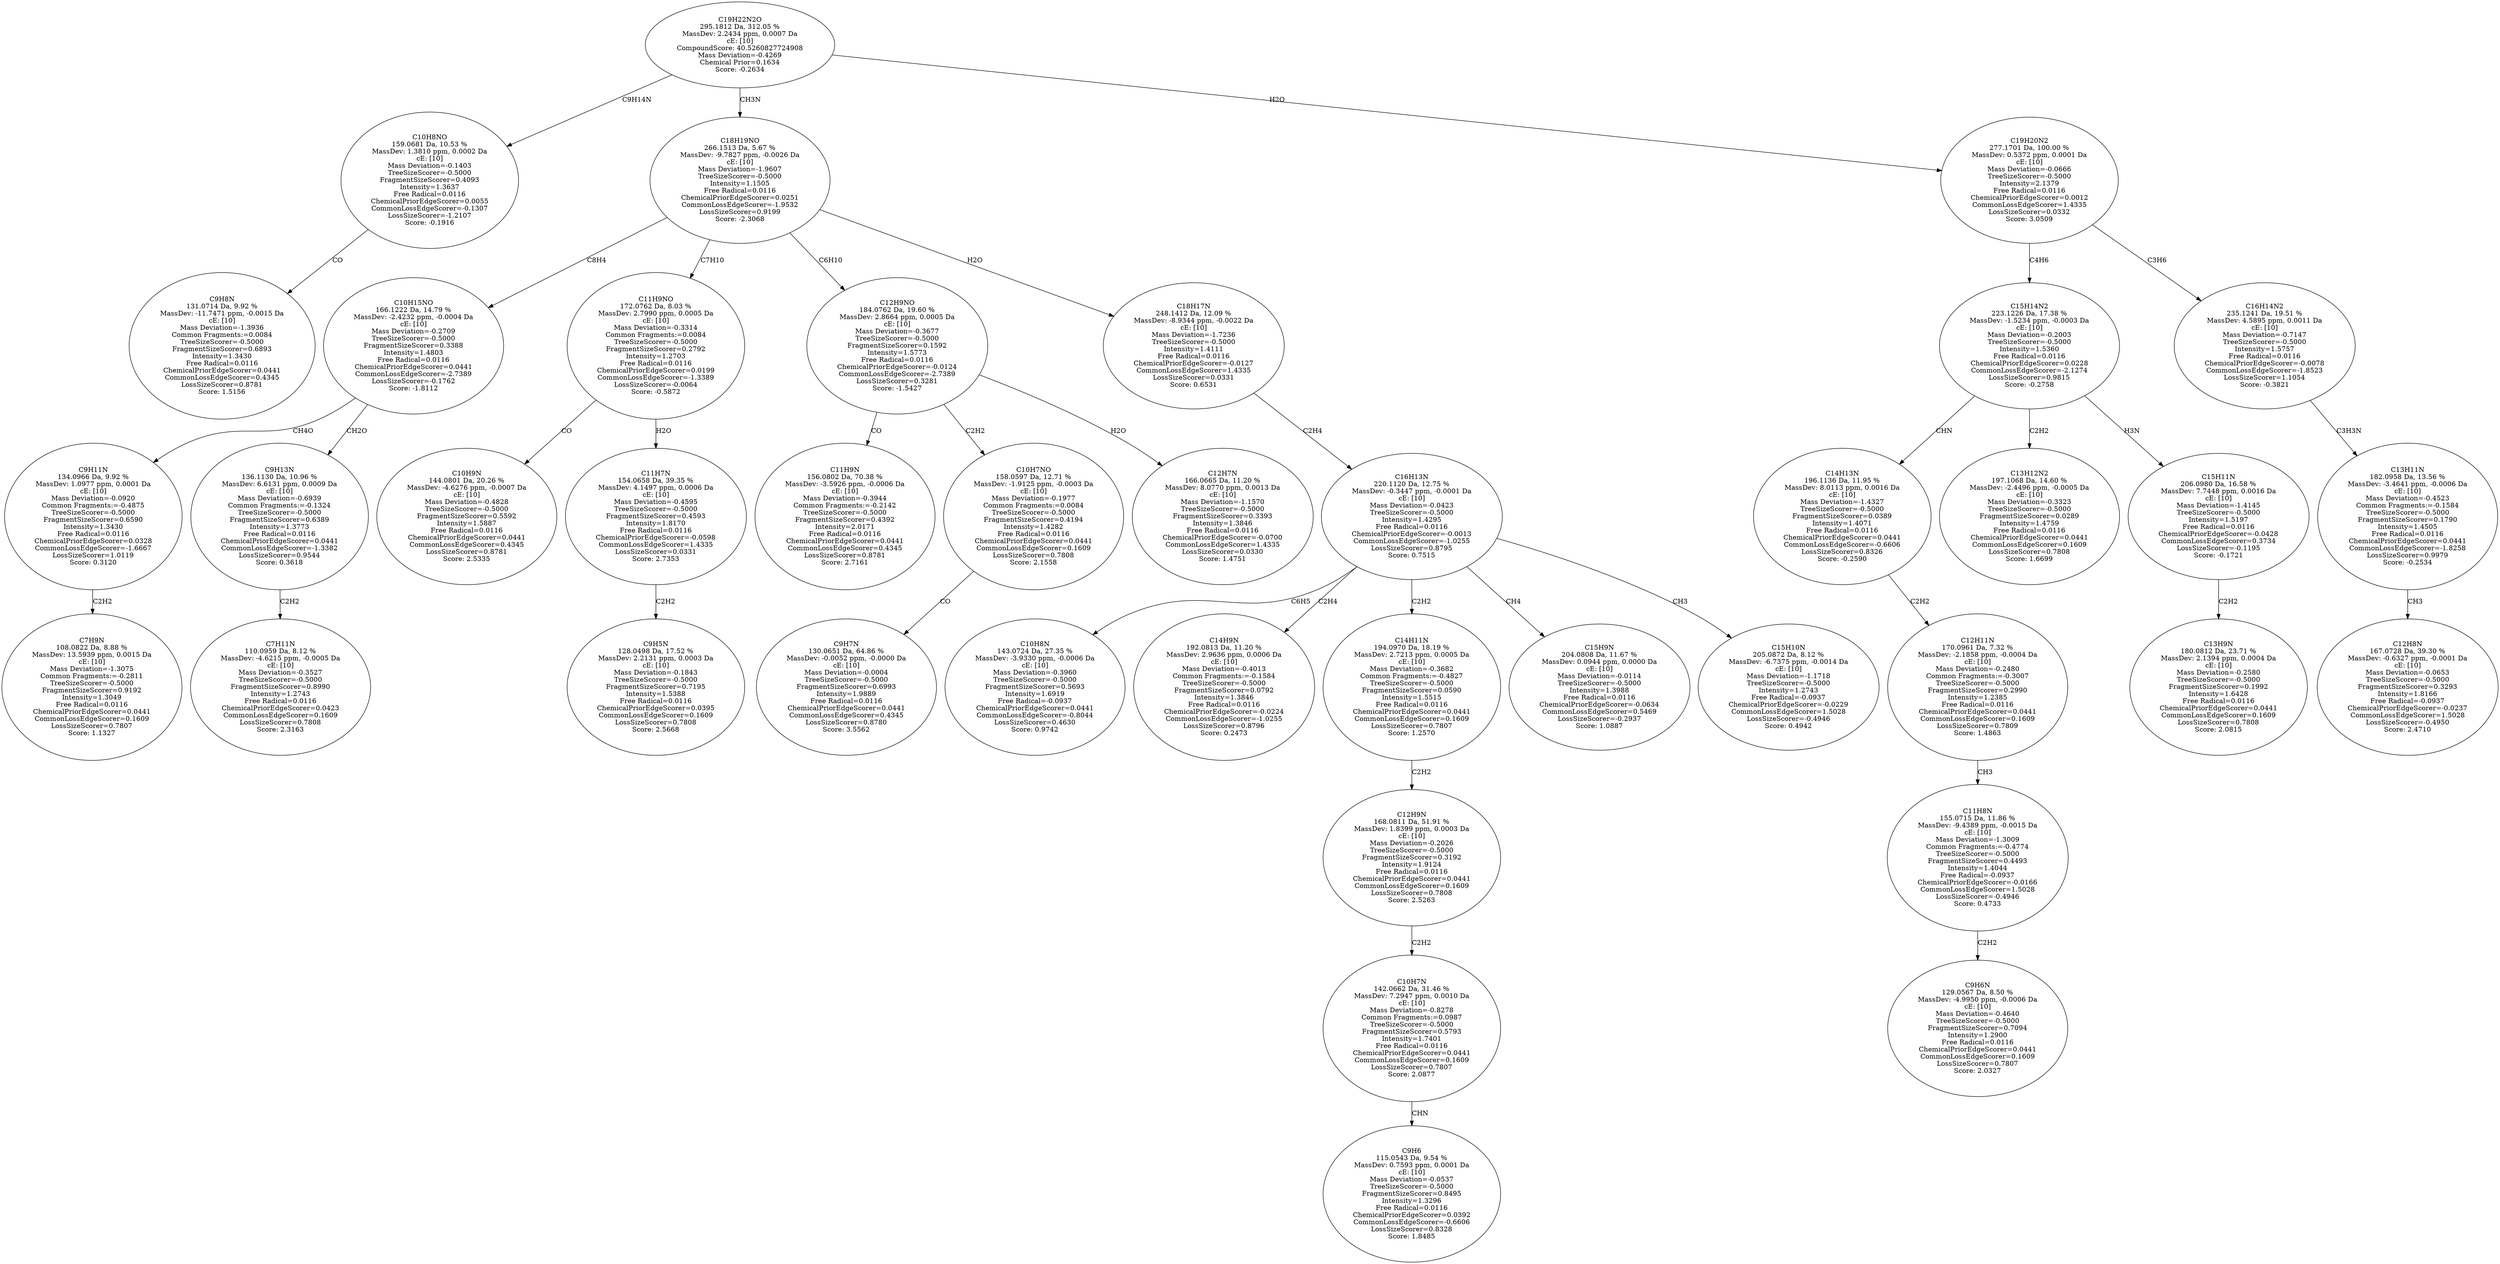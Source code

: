 strict digraph {
v1 [label="C9H8N\n131.0714 Da, 9.92 %\nMassDev: -11.7471 ppm, -0.0015 Da\ncE: [10]\nMass Deviation=-1.3936\nCommon Fragments:=0.0084\nTreeSizeScorer=-0.5000\nFragmentSizeScorer=0.6893\nIntensity=1.3430\nFree Radical=0.0116\nChemicalPriorEdgeScorer=0.0441\nCommonLossEdgeScorer=0.4345\nLossSizeScorer=0.8781\nScore: 1.5156"];
v2 [label="C10H8NO\n159.0681 Da, 10.53 %\nMassDev: 1.3810 ppm, 0.0002 Da\ncE: [10]\nMass Deviation=-0.1403\nTreeSizeScorer=-0.5000\nFragmentSizeScorer=0.4093\nIntensity=1.3637\nFree Radical=0.0116\nChemicalPriorEdgeScorer=0.0055\nCommonLossEdgeScorer=-0.1307\nLossSizeScorer=-1.2107\nScore: -0.1916"];
v3 [label="C7H9N\n108.0822 Da, 8.88 %\nMassDev: 13.5939 ppm, 0.0015 Da\ncE: [10]\nMass Deviation=-1.3075\nCommon Fragments:=-0.2811\nTreeSizeScorer=-0.5000\nFragmentSizeScorer=0.9192\nIntensity=1.3049\nFree Radical=0.0116\nChemicalPriorEdgeScorer=0.0441\nCommonLossEdgeScorer=0.1609\nLossSizeScorer=0.7807\nScore: 1.1327"];
v4 [label="C9H11N\n134.0966 Da, 9.92 %\nMassDev: 1.0977 ppm, 0.0001 Da\ncE: [10]\nMass Deviation=-0.0920\nCommon Fragments:=-0.4875\nTreeSizeScorer=-0.5000\nFragmentSizeScorer=0.6590\nIntensity=1.3430\nFree Radical=0.0116\nChemicalPriorEdgeScorer=0.0328\nCommonLossEdgeScorer=-1.6667\nLossSizeScorer=1.0119\nScore: 0.3120"];
v5 [label="C7H11N\n110.0959 Da, 8.12 %\nMassDev: -4.6215 ppm, -0.0005 Da\ncE: [10]\nMass Deviation=-0.3527\nTreeSizeScorer=-0.5000\nFragmentSizeScorer=0.8990\nIntensity=1.2743\nFree Radical=0.0116\nChemicalPriorEdgeScorer=0.0423\nCommonLossEdgeScorer=0.1609\nLossSizeScorer=0.7808\nScore: 2.3163"];
v6 [label="C9H13N\n136.1130 Da, 10.96 %\nMassDev: 6.6131 ppm, 0.0009 Da\ncE: [10]\nMass Deviation=-0.6939\nCommon Fragments:=-0.1324\nTreeSizeScorer=-0.5000\nFragmentSizeScorer=0.6389\nIntensity=1.3773\nFree Radical=0.0116\nChemicalPriorEdgeScorer=0.0441\nCommonLossEdgeScorer=-1.3382\nLossSizeScorer=0.9544\nScore: 0.3618"];
v7 [label="C10H15NO\n166.1222 Da, 14.79 %\nMassDev: -2.4232 ppm, -0.0004 Da\ncE: [10]\nMass Deviation=-0.2709\nTreeSizeScorer=-0.5000\nFragmentSizeScorer=0.3388\nIntensity=1.4803\nFree Radical=0.0116\nChemicalPriorEdgeScorer=0.0441\nCommonLossEdgeScorer=-2.7389\nLossSizeScorer=-0.1762\nScore: -1.8112"];
v8 [label="C10H9N\n144.0801 Da, 20.26 %\nMassDev: -4.6276 ppm, -0.0007 Da\ncE: [10]\nMass Deviation=-0.4828\nTreeSizeScorer=-0.5000\nFragmentSizeScorer=0.5592\nIntensity=1.5887\nFree Radical=0.0116\nChemicalPriorEdgeScorer=0.0441\nCommonLossEdgeScorer=0.4345\nLossSizeScorer=0.8781\nScore: 2.5335"];
v9 [label="C9H5N\n128.0498 Da, 17.52 %\nMassDev: 2.2131 ppm, 0.0003 Da\ncE: [10]\nMass Deviation=-0.1843\nTreeSizeScorer=-0.5000\nFragmentSizeScorer=0.7195\nIntensity=1.5388\nFree Radical=0.0116\nChemicalPriorEdgeScorer=0.0395\nCommonLossEdgeScorer=0.1609\nLossSizeScorer=0.7808\nScore: 2.5668"];
v10 [label="C11H7N\n154.0658 Da, 39.35 %\nMassDev: 4.1497 ppm, 0.0006 Da\ncE: [10]\nMass Deviation=-0.4595\nTreeSizeScorer=-0.5000\nFragmentSizeScorer=0.4593\nIntensity=1.8170\nFree Radical=0.0116\nChemicalPriorEdgeScorer=-0.0598\nCommonLossEdgeScorer=1.4335\nLossSizeScorer=0.0331\nScore: 2.7353"];
v11 [label="C11H9NO\n172.0762 Da, 8.03 %\nMassDev: 2.7990 ppm, 0.0005 Da\ncE: [10]\nMass Deviation=-0.3314\nCommon Fragments:=0.0084\nTreeSizeScorer=-0.5000\nFragmentSizeScorer=0.2792\nIntensity=1.2703\nFree Radical=0.0116\nChemicalPriorEdgeScorer=0.0199\nCommonLossEdgeScorer=-1.3389\nLossSizeScorer=-0.0064\nScore: -0.5872"];
v12 [label="C11H9N\n156.0802 Da, 70.38 %\nMassDev: -3.5926 ppm, -0.0006 Da\ncE: [10]\nMass Deviation=-0.3944\nCommon Fragments:=-0.2142\nTreeSizeScorer=-0.5000\nFragmentSizeScorer=0.4392\nIntensity=2.0171\nFree Radical=0.0116\nChemicalPriorEdgeScorer=0.0441\nCommonLossEdgeScorer=0.4345\nLossSizeScorer=0.8781\nScore: 2.7161"];
v13 [label="C9H7N\n130.0651 Da, 64.86 %\nMassDev: -0.0052 ppm, -0.0000 Da\ncE: [10]\nMass Deviation=-0.0004\nTreeSizeScorer=-0.5000\nFragmentSizeScorer=0.6993\nIntensity=1.9889\nFree Radical=0.0116\nChemicalPriorEdgeScorer=0.0441\nCommonLossEdgeScorer=0.4345\nLossSizeScorer=0.8780\nScore: 3.5562"];
v14 [label="C10H7NO\n158.0597 Da, 12.71 %\nMassDev: -1.9125 ppm, -0.0003 Da\ncE: [10]\nMass Deviation=-0.1977\nCommon Fragments:=0.0084\nTreeSizeScorer=-0.5000\nFragmentSizeScorer=0.4194\nIntensity=1.4282\nFree Radical=0.0116\nChemicalPriorEdgeScorer=0.0441\nCommonLossEdgeScorer=0.1609\nLossSizeScorer=0.7808\nScore: 2.1558"];
v15 [label="C12H7N\n166.0665 Da, 11.20 %\nMassDev: 8.0770 ppm, 0.0013 Da\ncE: [10]\nMass Deviation=-1.1570\nTreeSizeScorer=-0.5000\nFragmentSizeScorer=0.3393\nIntensity=1.3846\nFree Radical=0.0116\nChemicalPriorEdgeScorer=-0.0700\nCommonLossEdgeScorer=1.4335\nLossSizeScorer=0.0330\nScore: 1.4751"];
v16 [label="C12H9NO\n184.0762 Da, 19.60 %\nMassDev: 2.8664 ppm, 0.0005 Da\ncE: [10]\nMass Deviation=-0.3677\nTreeSizeScorer=-0.5000\nFragmentSizeScorer=0.1592\nIntensity=1.5773\nFree Radical=0.0116\nChemicalPriorEdgeScorer=-0.0124\nCommonLossEdgeScorer=-2.7389\nLossSizeScorer=0.3281\nScore: -1.5427"];
v17 [label="C10H8N\n143.0724 Da, 27.35 %\nMassDev: -3.9330 ppm, -0.0006 Da\ncE: [10]\nMass Deviation=-0.3960\nTreeSizeScorer=-0.5000\nFragmentSizeScorer=0.5693\nIntensity=1.6919\nFree Radical=-0.0937\nChemicalPriorEdgeScorer=0.0441\nCommonLossEdgeScorer=-0.8044\nLossSizeScorer=0.4630\nScore: 0.9742"];
v18 [label="C14H9N\n192.0813 Da, 11.20 %\nMassDev: 2.9636 ppm, 0.0006 Da\ncE: [10]\nMass Deviation=-0.4013\nCommon Fragments:=-0.1584\nTreeSizeScorer=-0.5000\nFragmentSizeScorer=0.0792\nIntensity=1.3846\nFree Radical=0.0116\nChemicalPriorEdgeScorer=-0.0224\nCommonLossEdgeScorer=-1.0255\nLossSizeScorer=0.8796\nScore: 0.2473"];
v19 [label="C9H6\n115.0543 Da, 9.54 %\nMassDev: 0.7593 ppm, 0.0001 Da\ncE: [10]\nMass Deviation=-0.0537\nTreeSizeScorer=-0.5000\nFragmentSizeScorer=0.8495\nIntensity=1.3296\nFree Radical=0.0116\nChemicalPriorEdgeScorer=0.0392\nCommonLossEdgeScorer=-0.6606\nLossSizeScorer=0.8328\nScore: 1.8485"];
v20 [label="C10H7N\n142.0662 Da, 31.46 %\nMassDev: 7.2947 ppm, 0.0010 Da\ncE: [10]\nMass Deviation=-0.8278\nCommon Fragments:=0.0987\nTreeSizeScorer=-0.5000\nFragmentSizeScorer=0.5793\nIntensity=1.7401\nFree Radical=0.0116\nChemicalPriorEdgeScorer=0.0441\nCommonLossEdgeScorer=0.1609\nLossSizeScorer=0.7807\nScore: 2.0877"];
v21 [label="C12H9N\n168.0811 Da, 51.91 %\nMassDev: 1.8399 ppm, 0.0003 Da\ncE: [10]\nMass Deviation=-0.2026\nTreeSizeScorer=-0.5000\nFragmentSizeScorer=0.3192\nIntensity=1.9124\nFree Radical=0.0116\nChemicalPriorEdgeScorer=0.0441\nCommonLossEdgeScorer=0.1609\nLossSizeScorer=0.7808\nScore: 2.5263"];
v22 [label="C14H11N\n194.0970 Da, 18.19 %\nMassDev: 2.7213 ppm, 0.0005 Da\ncE: [10]\nMass Deviation=-0.3682\nCommon Fragments:=-0.4827\nTreeSizeScorer=-0.5000\nFragmentSizeScorer=0.0590\nIntensity=1.5515\nFree Radical=0.0116\nChemicalPriorEdgeScorer=0.0441\nCommonLossEdgeScorer=0.1609\nLossSizeScorer=0.7807\nScore: 1.2570"];
v23 [label="C15H9N\n204.0808 Da, 11.67 %\nMassDev: 0.0944 ppm, 0.0000 Da\ncE: [10]\nMass Deviation=-0.0114\nTreeSizeScorer=-0.5000\nIntensity=1.3988\nFree Radical=0.0116\nChemicalPriorEdgeScorer=-0.0634\nCommonLossEdgeScorer=0.5469\nLossSizeScorer=-0.2937\nScore: 1.0887"];
v24 [label="C15H10N\n205.0872 Da, 8.12 %\nMassDev: -6.7375 ppm, -0.0014 Da\ncE: [10]\nMass Deviation=-1.1718\nTreeSizeScorer=-0.5000\nIntensity=1.2743\nFree Radical=-0.0937\nChemicalPriorEdgeScorer=-0.0229\nCommonLossEdgeScorer=1.5028\nLossSizeScorer=-0.4946\nScore: 0.4942"];
v25 [label="C16H13N\n220.1120 Da, 12.75 %\nMassDev: -0.3447 ppm, -0.0001 Da\ncE: [10]\nMass Deviation=-0.0423\nTreeSizeScorer=-0.5000\nIntensity=1.4295\nFree Radical=0.0116\nChemicalPriorEdgeScorer=-0.0013\nCommonLossEdgeScorer=-1.0255\nLossSizeScorer=0.8795\nScore: 0.7515"];
v26 [label="C18H17N\n248.1412 Da, 12.09 %\nMassDev: -8.9344 ppm, -0.0022 Da\ncE: [10]\nMass Deviation=-1.7236\nTreeSizeScorer=-0.5000\nIntensity=1.4111\nFree Radical=0.0116\nChemicalPriorEdgeScorer=-0.0127\nCommonLossEdgeScorer=1.4335\nLossSizeScorer=0.0331\nScore: 0.6531"];
v27 [label="C18H19NO\n266.1513 Da, 5.67 %\nMassDev: -9.7827 ppm, -0.0026 Da\ncE: [10]\nMass Deviation=-1.9607\nTreeSizeScorer=-0.5000\nIntensity=1.1505\nFree Radical=0.0116\nChemicalPriorEdgeScorer=0.0251\nCommonLossEdgeScorer=-1.9532\nLossSizeScorer=0.9199\nScore: -2.3068"];
v28 [label="C9H6N\n129.0567 Da, 8.50 %\nMassDev: -4.9950 ppm, -0.0006 Da\ncE: [10]\nMass Deviation=-0.4640\nTreeSizeScorer=-0.5000\nFragmentSizeScorer=0.7094\nIntensity=1.2900\nFree Radical=0.0116\nChemicalPriorEdgeScorer=0.0441\nCommonLossEdgeScorer=0.1609\nLossSizeScorer=0.7807\nScore: 2.0327"];
v29 [label="C11H8N\n155.0715 Da, 11.86 %\nMassDev: -9.4389 ppm, -0.0015 Da\ncE: [10]\nMass Deviation=-1.3009\nCommon Fragments:=-0.4774\nTreeSizeScorer=-0.5000\nFragmentSizeScorer=0.4493\nIntensity=1.4044\nFree Radical=-0.0937\nChemicalPriorEdgeScorer=-0.0166\nCommonLossEdgeScorer=1.5028\nLossSizeScorer=-0.4946\nScore: 0.4733"];
v30 [label="C12H11N\n170.0961 Da, 7.32 %\nMassDev: -2.1858 ppm, -0.0004 Da\ncE: [10]\nMass Deviation=-0.2480\nCommon Fragments:=-0.3007\nTreeSizeScorer=-0.5000\nFragmentSizeScorer=0.2990\nIntensity=1.2385\nFree Radical=0.0116\nChemicalPriorEdgeScorer=0.0441\nCommonLossEdgeScorer=0.1609\nLossSizeScorer=0.7809\nScore: 1.4863"];
v31 [label="C14H13N\n196.1136 Da, 11.95 %\nMassDev: 8.0113 ppm, 0.0016 Da\ncE: [10]\nMass Deviation=-1.4327\nTreeSizeScorer=-0.5000\nFragmentSizeScorer=0.0389\nIntensity=1.4071\nFree Radical=0.0116\nChemicalPriorEdgeScorer=0.0441\nCommonLossEdgeScorer=-0.6606\nLossSizeScorer=0.8326\nScore: -0.2590"];
v32 [label="C13H12N2\n197.1068 Da, 14.60 %\nMassDev: -2.4496 ppm, -0.0005 Da\ncE: [10]\nMass Deviation=-0.3323\nTreeSizeScorer=-0.5000\nFragmentSizeScorer=0.0289\nIntensity=1.4759\nFree Radical=0.0116\nChemicalPriorEdgeScorer=0.0441\nCommonLossEdgeScorer=0.1609\nLossSizeScorer=0.7808\nScore: 1.6699"];
v33 [label="C13H9N\n180.0812 Da, 23.71 %\nMassDev: 2.1394 ppm, 0.0004 Da\ncE: [10]\nMass Deviation=-0.2580\nTreeSizeScorer=-0.5000\nFragmentSizeScorer=0.1992\nIntensity=1.6428\nFree Radical=0.0116\nChemicalPriorEdgeScorer=0.0441\nCommonLossEdgeScorer=0.1609\nLossSizeScorer=0.7808\nScore: 2.0815"];
v34 [label="C15H11N\n206.0980 Da, 16.58 %\nMassDev: 7.7448 ppm, 0.0016 Da\ncE: [10]\nMass Deviation=-1.4145\nTreeSizeScorer=-0.5000\nIntensity=1.5197\nFree Radical=0.0116\nChemicalPriorEdgeScorer=-0.0428\nCommonLossEdgeScorer=0.3734\nLossSizeScorer=-0.1195\nScore: -0.1721"];
v35 [label="C15H14N2\n223.1226 Da, 17.38 %\nMassDev: -1.5234 ppm, -0.0003 Da\ncE: [10]\nMass Deviation=-0.2003\nTreeSizeScorer=-0.5000\nIntensity=1.5360\nFree Radical=0.0116\nChemicalPriorEdgeScorer=0.0228\nCommonLossEdgeScorer=-2.1274\nLossSizeScorer=0.9815\nScore: -0.2758"];
v36 [label="C12H8N\n167.0728 Da, 39.30 %\nMassDev: -0.6327 ppm, -0.0001 Da\ncE: [10]\nMass Deviation=-0.0653\nTreeSizeScorer=-0.5000\nFragmentSizeScorer=0.3293\nIntensity=1.8166\nFree Radical=-0.0937\nChemicalPriorEdgeScorer=-0.0237\nCommonLossEdgeScorer=1.5028\nLossSizeScorer=-0.4950\nScore: 2.4710"];
v37 [label="C13H11N\n182.0958 Da, 13.56 %\nMassDev: -3.4641 ppm, -0.0006 Da\ncE: [10]\nMass Deviation=-0.4523\nCommon Fragments:=-0.1584\nTreeSizeScorer=-0.5000\nFragmentSizeScorer=0.1790\nIntensity=1.4505\nFree Radical=0.0116\nChemicalPriorEdgeScorer=0.0441\nCommonLossEdgeScorer=-1.8258\nLossSizeScorer=0.9979\nScore: -0.2534"];
v38 [label="C16H14N2\n235.1241 Da, 19.51 %\nMassDev: 4.5895 ppm, 0.0011 Da\ncE: [10]\nMass Deviation=-0.7147\nTreeSizeScorer=-0.5000\nIntensity=1.5757\nFree Radical=0.0116\nChemicalPriorEdgeScorer=-0.0078\nCommonLossEdgeScorer=-1.8523\nLossSizeScorer=1.1054\nScore: -0.3821"];
v39 [label="C19H20N2\n277.1701 Da, 100.00 %\nMassDev: 0.5372 ppm, 0.0001 Da\ncE: [10]\nMass Deviation=-0.0666\nTreeSizeScorer=-0.5000\nIntensity=2.1379\nFree Radical=0.0116\nChemicalPriorEdgeScorer=0.0012\nCommonLossEdgeScorer=1.4335\nLossSizeScorer=0.0332\nScore: 3.0509"];
v40 [label="C19H22N2O\n295.1812 Da, 312.05 %\nMassDev: 2.2434 ppm, 0.0007 Da\ncE: [10]\nCompoundScore: 40.5260827724908\nMass Deviation=-0.4269\nChemical Prior=0.1634\nScore: -0.2634"];
v2 -> v1 [label="CO"];
v40 -> v2 [label="C9H14N"];
v4 -> v3 [label="C2H2"];
v7 -> v4 [label="CH4O"];
v6 -> v5 [label="C2H2"];
v7 -> v6 [label="CH2O"];
v27 -> v7 [label="C8H4"];
v11 -> v8 [label="CO"];
v10 -> v9 [label="C2H2"];
v11 -> v10 [label="H2O"];
v27 -> v11 [label="C7H10"];
v16 -> v12 [label="CO"];
v14 -> v13 [label="CO"];
v16 -> v14 [label="C2H2"];
v16 -> v15 [label="H2O"];
v27 -> v16 [label="C6H10"];
v25 -> v17 [label="C6H5"];
v25 -> v18 [label="C2H4"];
v20 -> v19 [label="CHN"];
v21 -> v20 [label="C2H2"];
v22 -> v21 [label="C2H2"];
v25 -> v22 [label="C2H2"];
v25 -> v23 [label="CH4"];
v25 -> v24 [label="CH3"];
v26 -> v25 [label="C2H4"];
v27 -> v26 [label="H2O"];
v40 -> v27 [label="CH3N"];
v29 -> v28 [label="C2H2"];
v30 -> v29 [label="CH3"];
v31 -> v30 [label="C2H2"];
v35 -> v31 [label="CHN"];
v35 -> v32 [label="C2H2"];
v34 -> v33 [label="C2H2"];
v35 -> v34 [label="H3N"];
v39 -> v35 [label="C4H6"];
v37 -> v36 [label="CH3"];
v38 -> v37 [label="C3H3N"];
v39 -> v38 [label="C3H6"];
v40 -> v39 [label="H2O"];
}